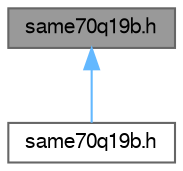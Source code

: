 digraph "same70q19b.h"
{
 // LATEX_PDF_SIZE
  bgcolor="transparent";
  edge [fontname=FreeSans,fontsize=10,labelfontname=FreeSans,labelfontsize=10];
  node [fontname=FreeSans,fontsize=10,shape=box,height=0.2,width=0.4];
  Node1 [label="same70q19b.h",height=0.2,width=0.4,color="gray40", fillcolor="grey60", style="filled", fontcolor="black",tooltip="Copyright (c) 2018 Microchip Technology Inc."];
  Node1 -> Node2 [dir="back",color="steelblue1",style="solid"];
  Node2 [label="same70q19b.h",height=0.2,width=0.4,color="grey40", fillcolor="white", style="filled",URL="$same70q19b_8h.html",tooltip="Copyright (c) 2017-2019 Microchip Technology Inc."];
}
